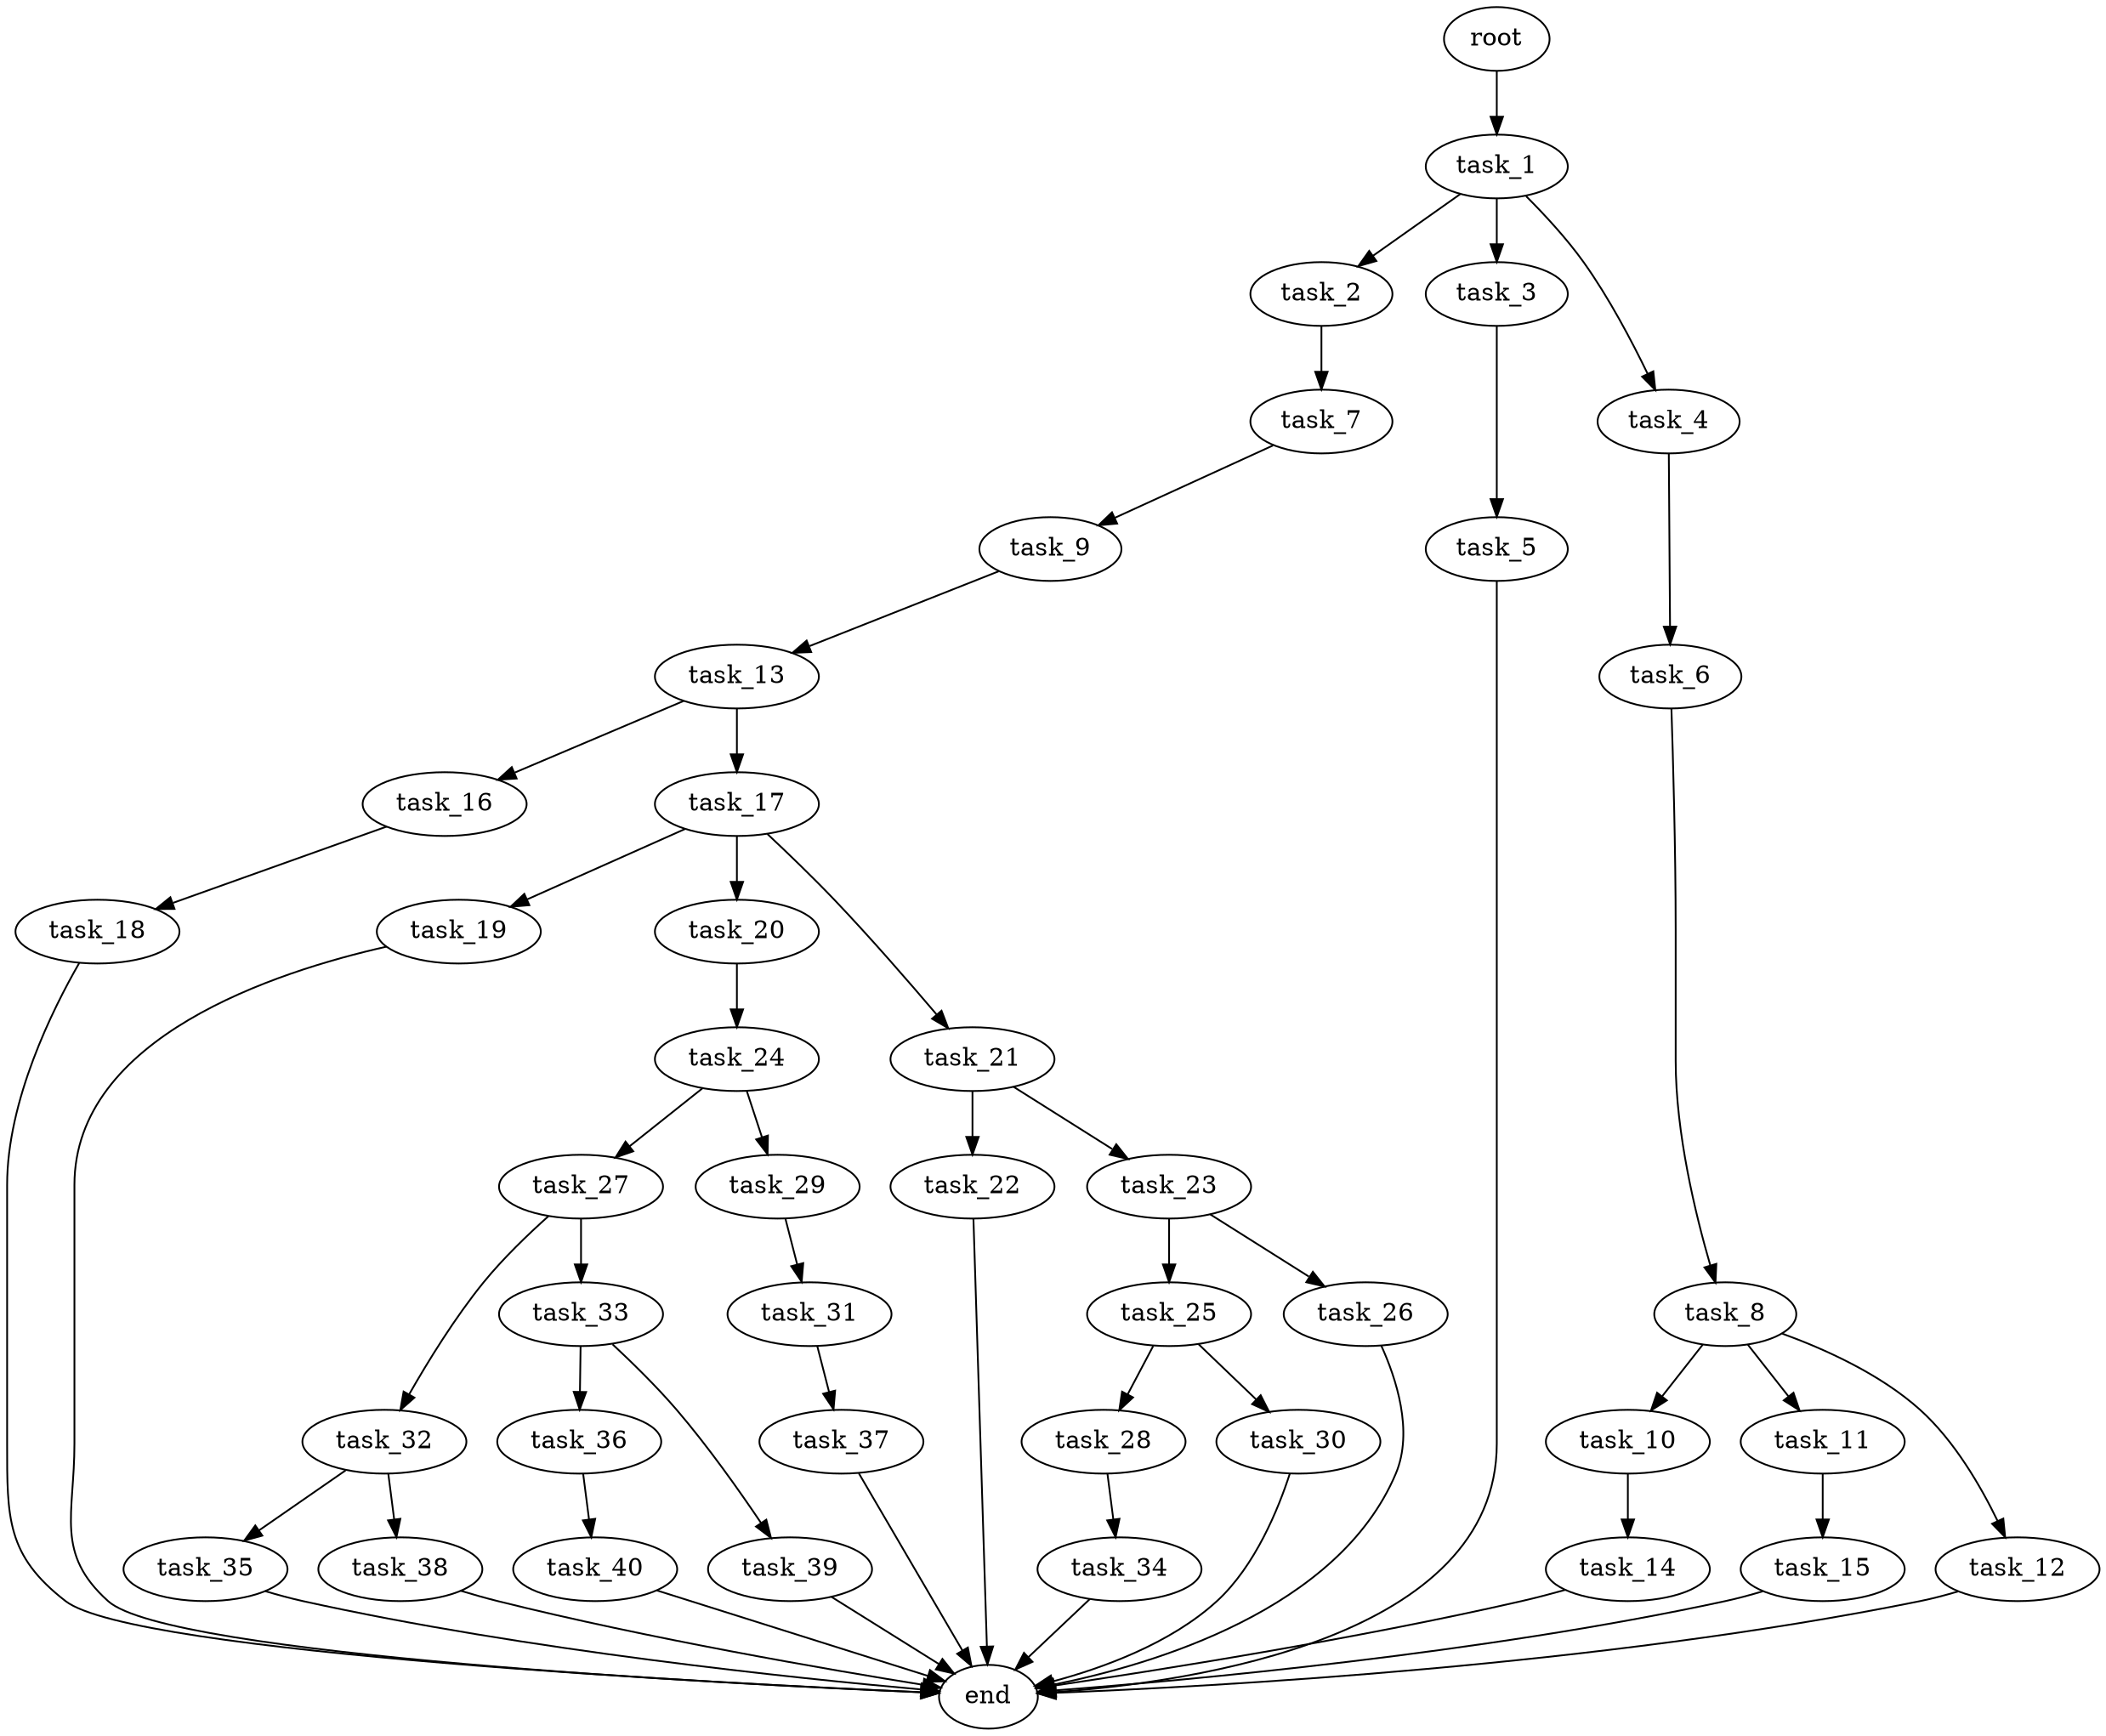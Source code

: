digraph G {
  root [size="0.000000e+00"];
  task_1 [size="2.666284e+09"];
  task_2 [size="1.513904e+09"];
  task_3 [size="6.792099e+09"];
  task_4 [size="8.501653e+09"];
  task_5 [size="6.362686e+09"];
  task_6 [size="9.549643e+09"];
  task_7 [size="5.338476e+09"];
  task_8 [size="4.930430e+09"];
  task_9 [size="9.863300e+09"];
  task_10 [size="9.503760e+09"];
  task_11 [size="6.177375e+09"];
  task_12 [size="7.399313e+09"];
  task_13 [size="9.303121e+09"];
  task_14 [size="1.476042e+09"];
  task_15 [size="2.401781e+09"];
  task_16 [size="3.112038e+09"];
  task_17 [size="8.206785e+09"];
  task_18 [size="8.472693e+08"];
  task_19 [size="6.008251e+09"];
  task_20 [size="6.827300e+09"];
  task_21 [size="2.637433e+09"];
  task_22 [size="2.010931e+09"];
  task_23 [size="3.389016e+09"];
  task_24 [size="2.394980e+09"];
  task_25 [size="1.340645e+09"];
  task_26 [size="9.656972e+09"];
  task_27 [size="9.893250e+09"];
  task_28 [size="9.472400e+09"];
  task_29 [size="9.741109e+09"];
  task_30 [size="1.867403e+09"];
  task_31 [size="3.656967e+09"];
  task_32 [size="5.769743e+08"];
  task_33 [size="5.316756e+09"];
  task_34 [size="2.249904e+09"];
  task_35 [size="2.608160e+09"];
  task_36 [size="2.023867e+09"];
  task_37 [size="8.152550e+09"];
  task_38 [size="8.089359e+09"];
  task_39 [size="2.409615e+09"];
  task_40 [size="7.877771e+08"];
  end [size="0.000000e+00"];

  root -> task_1 [size="1.000000e-12"];
  task_1 -> task_2 [size="1.513904e+08"];
  task_1 -> task_3 [size="6.792099e+08"];
  task_1 -> task_4 [size="8.501653e+08"];
  task_2 -> task_7 [size="5.338476e+08"];
  task_3 -> task_5 [size="6.362686e+08"];
  task_4 -> task_6 [size="9.549643e+08"];
  task_5 -> end [size="1.000000e-12"];
  task_6 -> task_8 [size="4.930430e+08"];
  task_7 -> task_9 [size="9.863300e+08"];
  task_8 -> task_10 [size="9.503760e+08"];
  task_8 -> task_11 [size="6.177375e+08"];
  task_8 -> task_12 [size="7.399313e+08"];
  task_9 -> task_13 [size="9.303121e+08"];
  task_10 -> task_14 [size="1.476042e+08"];
  task_11 -> task_15 [size="2.401781e+08"];
  task_12 -> end [size="1.000000e-12"];
  task_13 -> task_16 [size="3.112038e+08"];
  task_13 -> task_17 [size="8.206785e+08"];
  task_14 -> end [size="1.000000e-12"];
  task_15 -> end [size="1.000000e-12"];
  task_16 -> task_18 [size="8.472693e+07"];
  task_17 -> task_19 [size="6.008251e+08"];
  task_17 -> task_20 [size="6.827300e+08"];
  task_17 -> task_21 [size="2.637433e+08"];
  task_18 -> end [size="1.000000e-12"];
  task_19 -> end [size="1.000000e-12"];
  task_20 -> task_24 [size="2.394980e+08"];
  task_21 -> task_22 [size="2.010931e+08"];
  task_21 -> task_23 [size="3.389016e+08"];
  task_22 -> end [size="1.000000e-12"];
  task_23 -> task_25 [size="1.340645e+08"];
  task_23 -> task_26 [size="9.656972e+08"];
  task_24 -> task_27 [size="9.893250e+08"];
  task_24 -> task_29 [size="9.741109e+08"];
  task_25 -> task_28 [size="9.472400e+08"];
  task_25 -> task_30 [size="1.867403e+08"];
  task_26 -> end [size="1.000000e-12"];
  task_27 -> task_32 [size="5.769743e+07"];
  task_27 -> task_33 [size="5.316756e+08"];
  task_28 -> task_34 [size="2.249904e+08"];
  task_29 -> task_31 [size="3.656967e+08"];
  task_30 -> end [size="1.000000e-12"];
  task_31 -> task_37 [size="8.152550e+08"];
  task_32 -> task_35 [size="2.608160e+08"];
  task_32 -> task_38 [size="8.089359e+08"];
  task_33 -> task_36 [size="2.023867e+08"];
  task_33 -> task_39 [size="2.409615e+08"];
  task_34 -> end [size="1.000000e-12"];
  task_35 -> end [size="1.000000e-12"];
  task_36 -> task_40 [size="7.877771e+07"];
  task_37 -> end [size="1.000000e-12"];
  task_38 -> end [size="1.000000e-12"];
  task_39 -> end [size="1.000000e-12"];
  task_40 -> end [size="1.000000e-12"];
}
